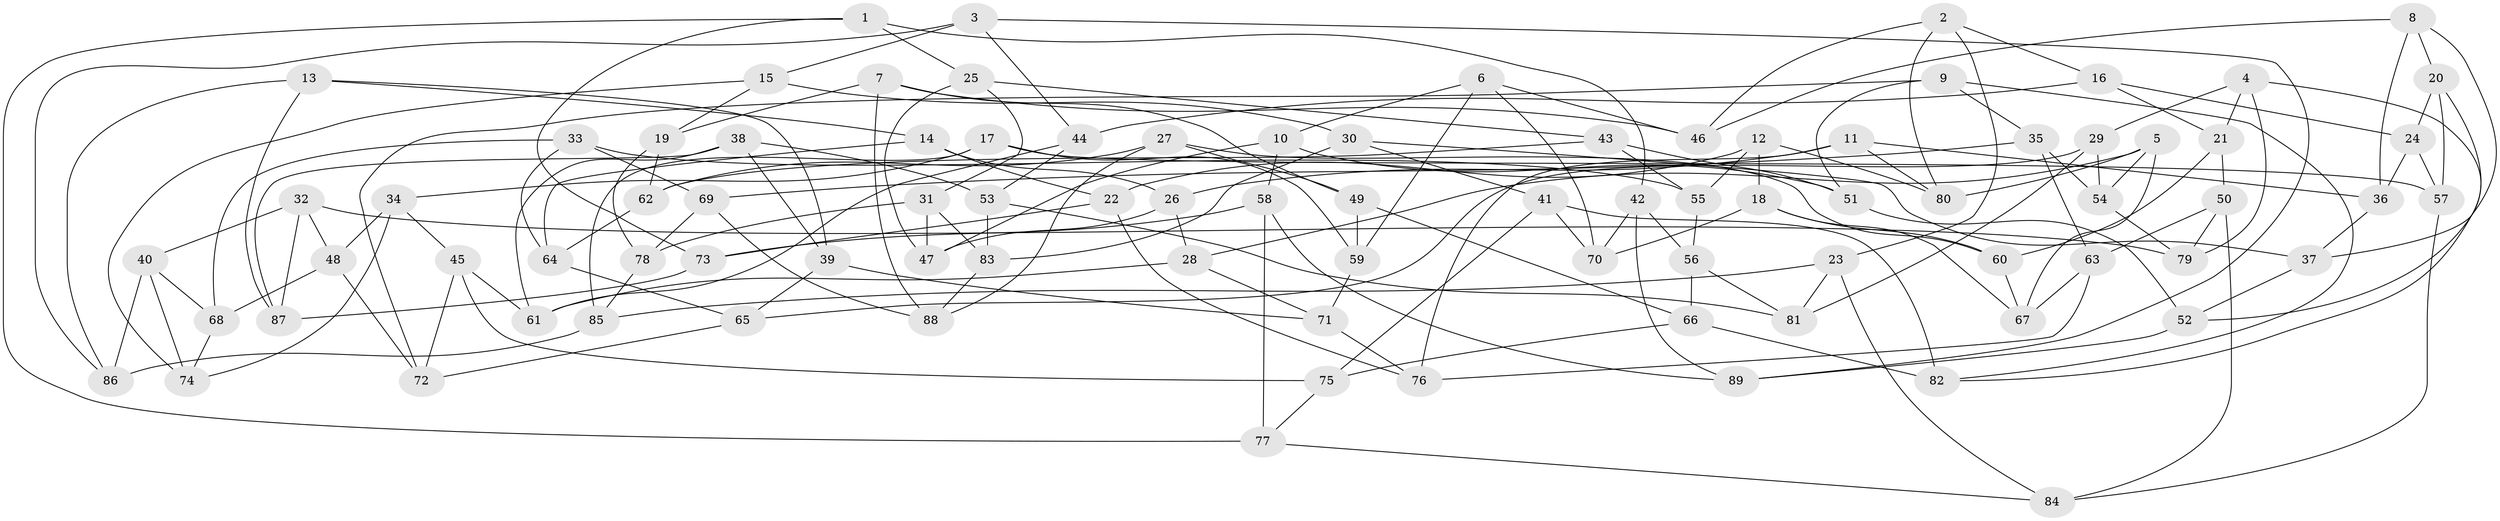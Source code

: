 // Generated by graph-tools (version 1.1) at 2025/26/03/09/25 03:26:55]
// undirected, 89 vertices, 178 edges
graph export_dot {
graph [start="1"]
  node [color=gray90,style=filled];
  1;
  2;
  3;
  4;
  5;
  6;
  7;
  8;
  9;
  10;
  11;
  12;
  13;
  14;
  15;
  16;
  17;
  18;
  19;
  20;
  21;
  22;
  23;
  24;
  25;
  26;
  27;
  28;
  29;
  30;
  31;
  32;
  33;
  34;
  35;
  36;
  37;
  38;
  39;
  40;
  41;
  42;
  43;
  44;
  45;
  46;
  47;
  48;
  49;
  50;
  51;
  52;
  53;
  54;
  55;
  56;
  57;
  58;
  59;
  60;
  61;
  62;
  63;
  64;
  65;
  66;
  67;
  68;
  69;
  70;
  71;
  72;
  73;
  74;
  75;
  76;
  77;
  78;
  79;
  80;
  81;
  82;
  83;
  84;
  85;
  86;
  87;
  88;
  89;
  1 -- 25;
  1 -- 73;
  1 -- 77;
  1 -- 42;
  2 -- 80;
  2 -- 16;
  2 -- 23;
  2 -- 46;
  3 -- 44;
  3 -- 86;
  3 -- 15;
  3 -- 89;
  4 -- 79;
  4 -- 29;
  4 -- 82;
  4 -- 21;
  5 -- 28;
  5 -- 80;
  5 -- 67;
  5 -- 54;
  6 -- 70;
  6 -- 10;
  6 -- 46;
  6 -- 59;
  7 -- 19;
  7 -- 49;
  7 -- 88;
  7 -- 46;
  8 -- 36;
  8 -- 46;
  8 -- 20;
  8 -- 37;
  9 -- 51;
  9 -- 72;
  9 -- 82;
  9 -- 35;
  10 -- 47;
  10 -- 51;
  10 -- 58;
  11 -- 26;
  11 -- 36;
  11 -- 80;
  11 -- 76;
  12 -- 22;
  12 -- 55;
  12 -- 80;
  12 -- 18;
  13 -- 14;
  13 -- 39;
  13 -- 87;
  13 -- 86;
  14 -- 22;
  14 -- 64;
  14 -- 26;
  15 -- 30;
  15 -- 74;
  15 -- 19;
  16 -- 44;
  16 -- 21;
  16 -- 24;
  17 -- 85;
  17 -- 34;
  17 -- 59;
  17 -- 57;
  18 -- 67;
  18 -- 70;
  18 -- 60;
  19 -- 62;
  19 -- 78;
  20 -- 57;
  20 -- 52;
  20 -- 24;
  21 -- 50;
  21 -- 60;
  22 -- 76;
  22 -- 73;
  23 -- 81;
  23 -- 85;
  23 -- 84;
  24 -- 57;
  24 -- 36;
  25 -- 43;
  25 -- 31;
  25 -- 47;
  26 -- 28;
  26 -- 47;
  27 -- 88;
  27 -- 62;
  27 -- 49;
  27 -- 60;
  28 -- 61;
  28 -- 71;
  29 -- 54;
  29 -- 65;
  29 -- 81;
  30 -- 37;
  30 -- 41;
  30 -- 83;
  31 -- 78;
  31 -- 47;
  31 -- 83;
  32 -- 48;
  32 -- 87;
  32 -- 79;
  32 -- 40;
  33 -- 68;
  33 -- 64;
  33 -- 55;
  33 -- 69;
  34 -- 45;
  34 -- 74;
  34 -- 48;
  35 -- 63;
  35 -- 69;
  35 -- 54;
  36 -- 37;
  37 -- 52;
  38 -- 61;
  38 -- 53;
  38 -- 87;
  38 -- 39;
  39 -- 71;
  39 -- 65;
  40 -- 74;
  40 -- 86;
  40 -- 68;
  41 -- 70;
  41 -- 75;
  41 -- 82;
  42 -- 89;
  42 -- 70;
  42 -- 56;
  43 -- 51;
  43 -- 55;
  43 -- 62;
  44 -- 61;
  44 -- 53;
  45 -- 72;
  45 -- 75;
  45 -- 61;
  48 -- 72;
  48 -- 68;
  49 -- 59;
  49 -- 66;
  50 -- 84;
  50 -- 63;
  50 -- 79;
  51 -- 52;
  52 -- 89;
  53 -- 83;
  53 -- 81;
  54 -- 79;
  55 -- 56;
  56 -- 81;
  56 -- 66;
  57 -- 84;
  58 -- 89;
  58 -- 73;
  58 -- 77;
  59 -- 71;
  60 -- 67;
  62 -- 64;
  63 -- 76;
  63 -- 67;
  64 -- 65;
  65 -- 72;
  66 -- 82;
  66 -- 75;
  68 -- 74;
  69 -- 78;
  69 -- 88;
  71 -- 76;
  73 -- 87;
  75 -- 77;
  77 -- 84;
  78 -- 85;
  83 -- 88;
  85 -- 86;
}
